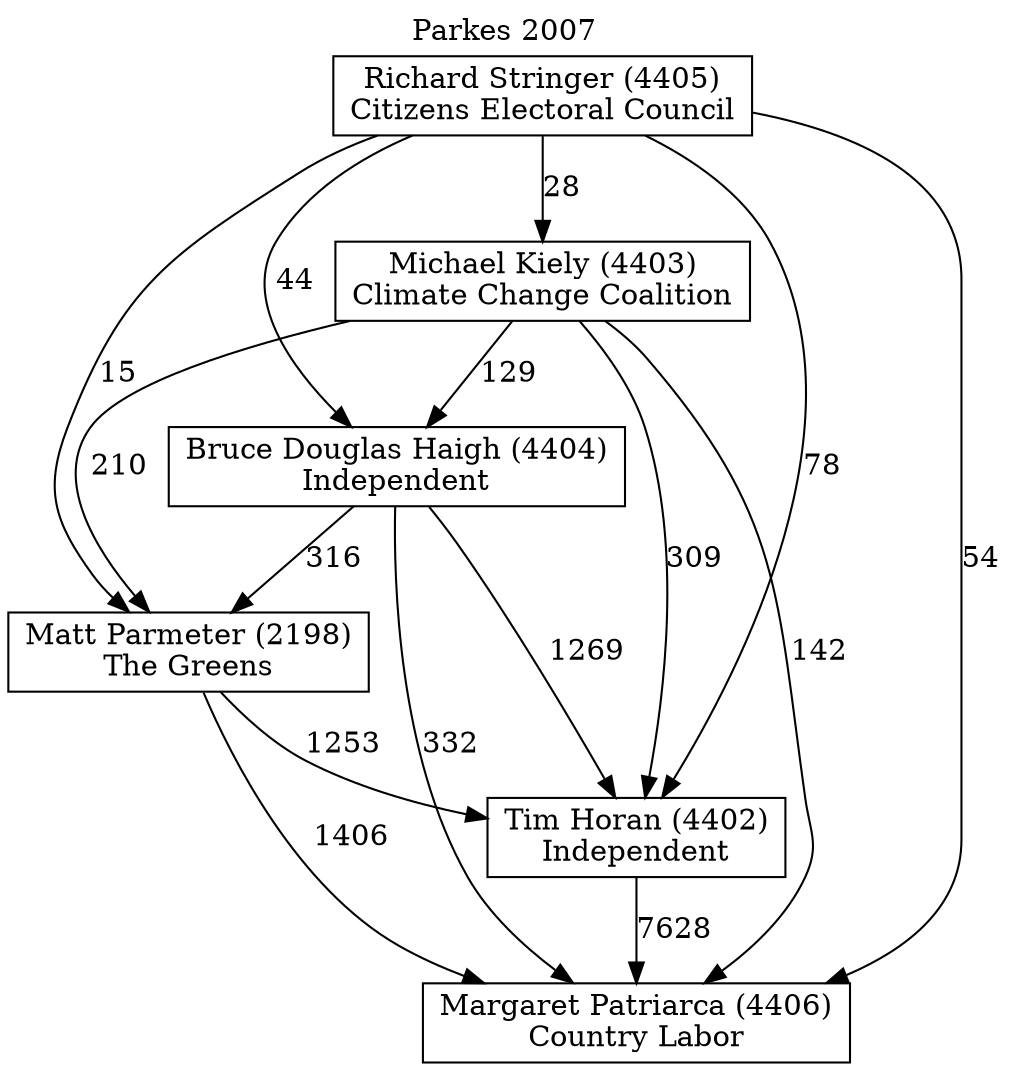 // House preference flow
digraph "Margaret Patriarca (4406)_Parkes_2007" {
	graph [label="Parkes 2007" labelloc=t mclimit=10]
	node [shape=box]
	"Bruce Douglas Haigh (4404)" [label="Bruce Douglas Haigh (4404)
Independent"]
	"Margaret Patriarca (4406)" [label="Margaret Patriarca (4406)
Country Labor"]
	"Matt Parmeter (2198)" [label="Matt Parmeter (2198)
The Greens"]
	"Michael Kiely (4403)" [label="Michael Kiely (4403)
Climate Change Coalition"]
	"Richard Stringer (4405)" [label="Richard Stringer (4405)
Citizens Electoral Council"]
	"Tim Horan (4402)" [label="Tim Horan (4402)
Independent"]
	"Bruce Douglas Haigh (4404)" -> "Margaret Patriarca (4406)" [label=332]
	"Bruce Douglas Haigh (4404)" -> "Matt Parmeter (2198)" [label=316]
	"Bruce Douglas Haigh (4404)" -> "Tim Horan (4402)" [label=1269]
	"Matt Parmeter (2198)" -> "Margaret Patriarca (4406)" [label=1406]
	"Matt Parmeter (2198)" -> "Tim Horan (4402)" [label=1253]
	"Michael Kiely (4403)" -> "Bruce Douglas Haigh (4404)" [label=129]
	"Michael Kiely (4403)" -> "Margaret Patriarca (4406)" [label=142]
	"Michael Kiely (4403)" -> "Matt Parmeter (2198)" [label=210]
	"Michael Kiely (4403)" -> "Tim Horan (4402)" [label=309]
	"Richard Stringer (4405)" -> "Bruce Douglas Haigh (4404)" [label=44]
	"Richard Stringer (4405)" -> "Margaret Patriarca (4406)" [label=54]
	"Richard Stringer (4405)" -> "Matt Parmeter (2198)" [label=15]
	"Richard Stringer (4405)" -> "Michael Kiely (4403)" [label=28]
	"Richard Stringer (4405)" -> "Tim Horan (4402)" [label=78]
	"Tim Horan (4402)" -> "Margaret Patriarca (4406)" [label=7628]
}
